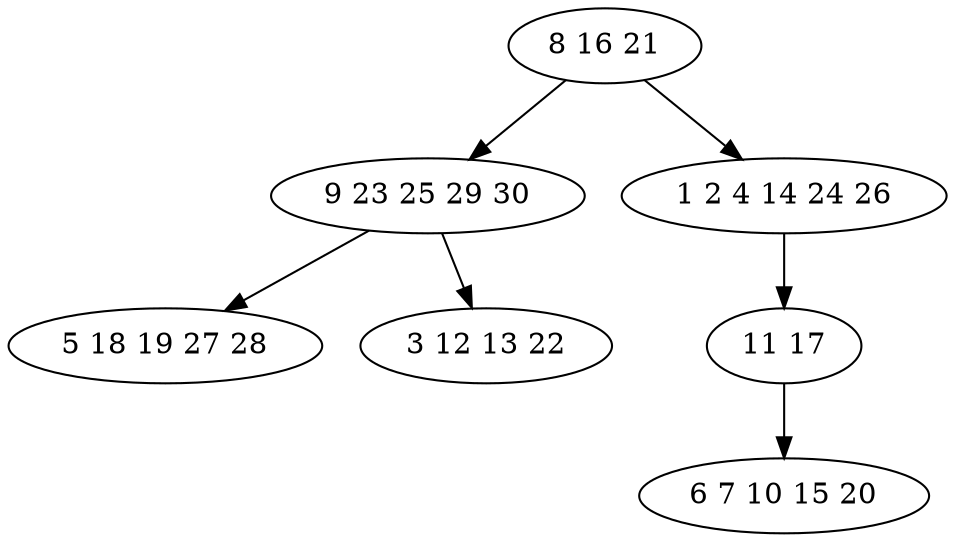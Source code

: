 digraph true_tree {
	"0" -> "1"
	"0" -> "2"
	"2" -> "3"
	"1" -> "4"
	"3" -> "5"
	"1" -> "6"
	"0" [label="8 16 21"];
	"1" [label="9 23 25 29 30"];
	"2" [label="1 2 4 14 24 26"];
	"3" [label="11 17"];
	"4" [label="5 18 19 27 28"];
	"5" [label="6 7 10 15 20"];
	"6" [label="3 12 13 22"];
}
